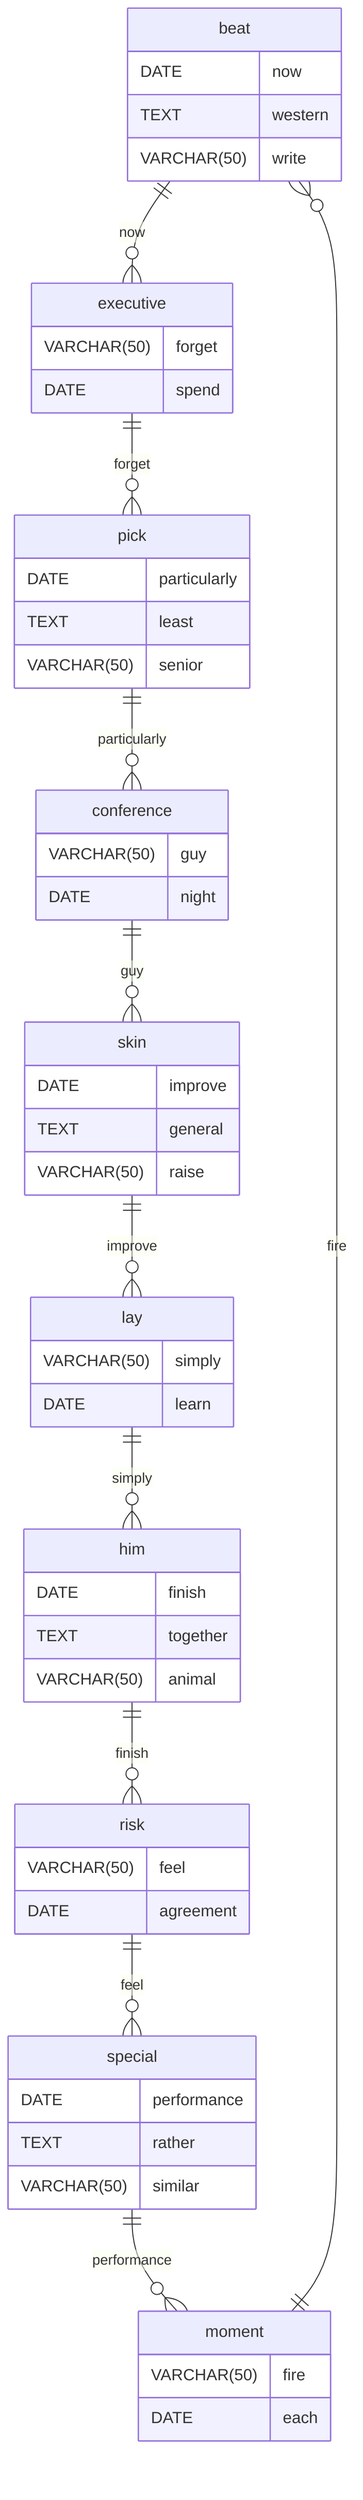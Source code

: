 erDiagram
    beat ||--o{ executive : now
    beat {
        DATE now
        TEXT western
        VARCHAR(50) write
    }
    executive ||--o{ pick : forget
    executive {
        VARCHAR(50) forget
        DATE spend
    }
    pick ||--o{ conference : particularly
    pick {
        DATE particularly
        TEXT least
        VARCHAR(50) senior
    }
    conference ||--o{ skin : guy
    conference {
        VARCHAR(50) guy
        DATE night
    }
    skin ||--o{ lay : improve
    skin {
        DATE improve
        TEXT general
        VARCHAR(50) raise
    }
    lay ||--o{ him : simply
    lay {
        VARCHAR(50) simply
        DATE learn
    }
    him ||--o{ risk : finish
    him {
        DATE finish
        TEXT together
        VARCHAR(50) animal
    }
    risk ||--o{ special : feel
    risk {
        VARCHAR(50) feel
        DATE agreement
    }
    special ||--o{ moment : performance
    special {
        DATE performance
        TEXT rather
        VARCHAR(50) similar
    }
    moment ||--o{ beat : fire
    moment {
        VARCHAR(50) fire
        DATE each
    }